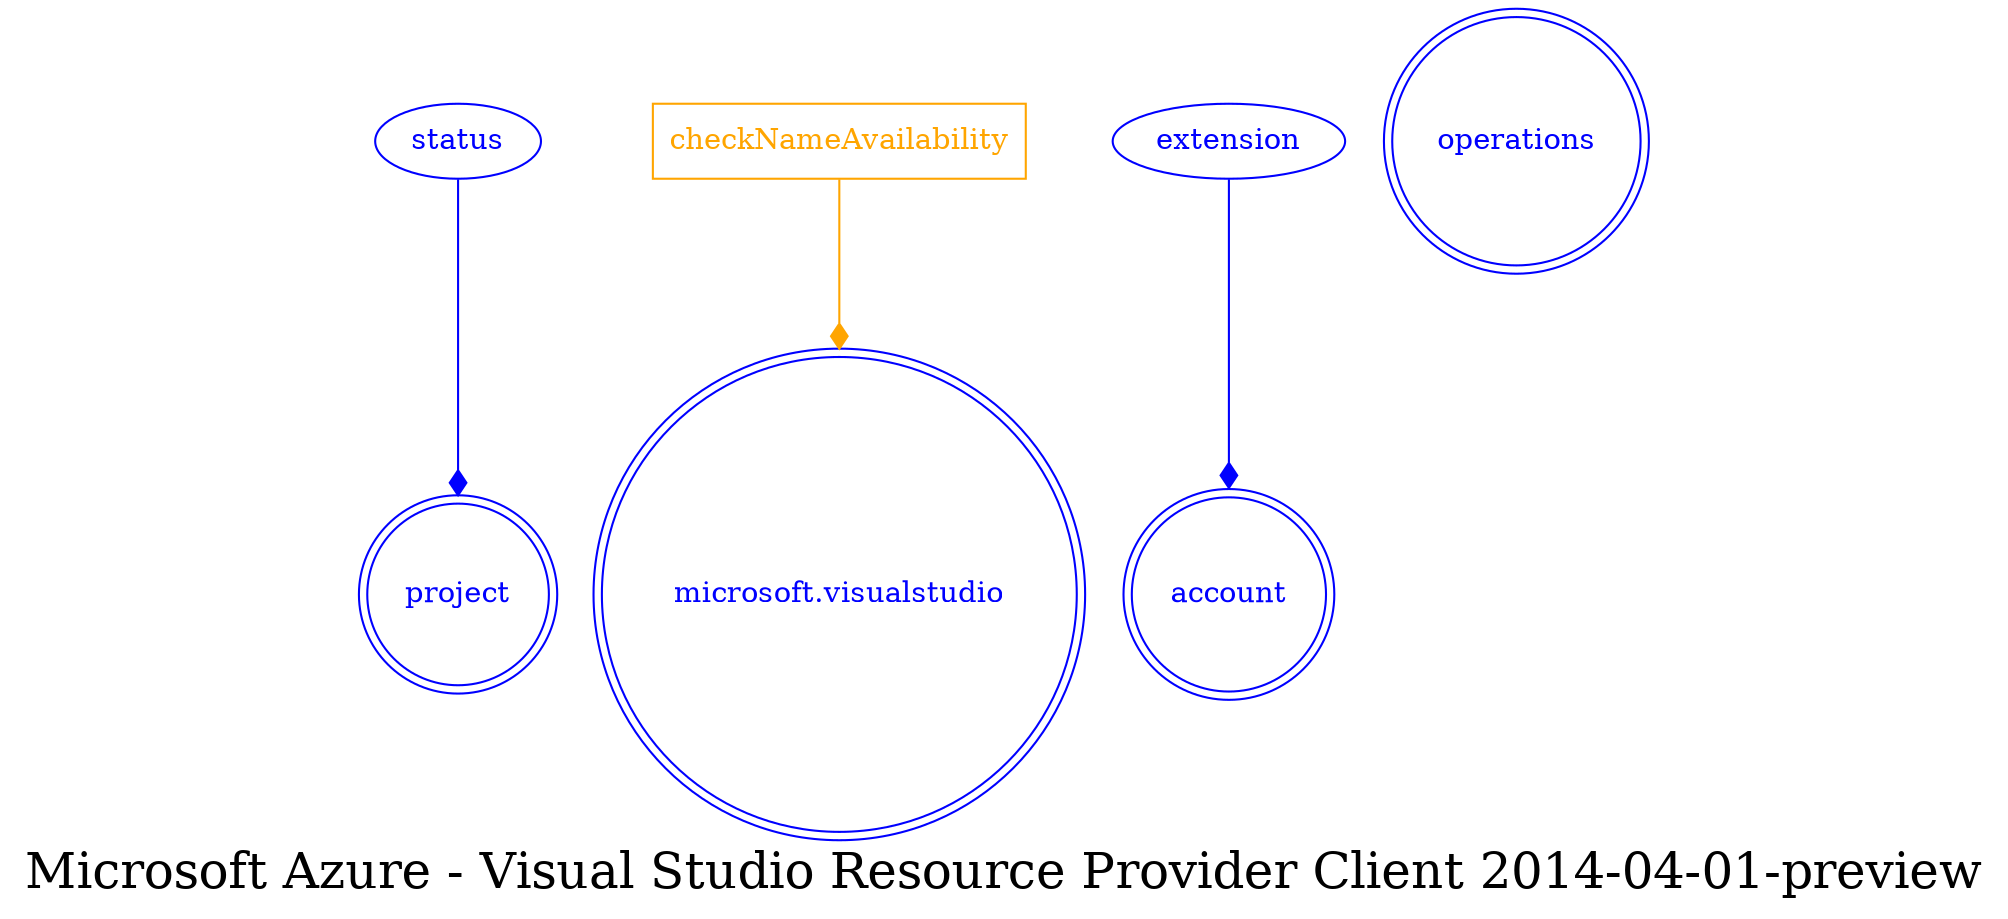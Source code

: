 digraph LexiconGraph {
graph[label="Microsoft Azure - Visual Studio Resource Provider Client 2014-04-01-preview", fontsize=24]
splines=true
"project" [color=blue, fontcolor=blue, shape=doublecircle]
"microsoft.visualstudio" [color=blue, fontcolor=blue, shape=doublecircle]
"account" [color=blue, fontcolor=blue, shape=doublecircle]
"operations" [color=blue, fontcolor=blue, shape=doublecircle]
"status" -> "project" [color=blue, fontcolor=blue, arrowhead=diamond, arrowtail=none]
"status" [color=blue, fontcolor=blue, shape=ellipse]
"checkNameAvailability" [color=orange, fontcolor=orange, shape=box]
"checkNameAvailability" -> "microsoft.visualstudio" [color=orange, fontcolor=orange, arrowhead=diamond, arrowtail=none]
"extension" -> "account" [color=blue, fontcolor=blue, arrowhead=diamond, arrowtail=none]
"extension" [color=blue, fontcolor=blue, shape=ellipse]
}
